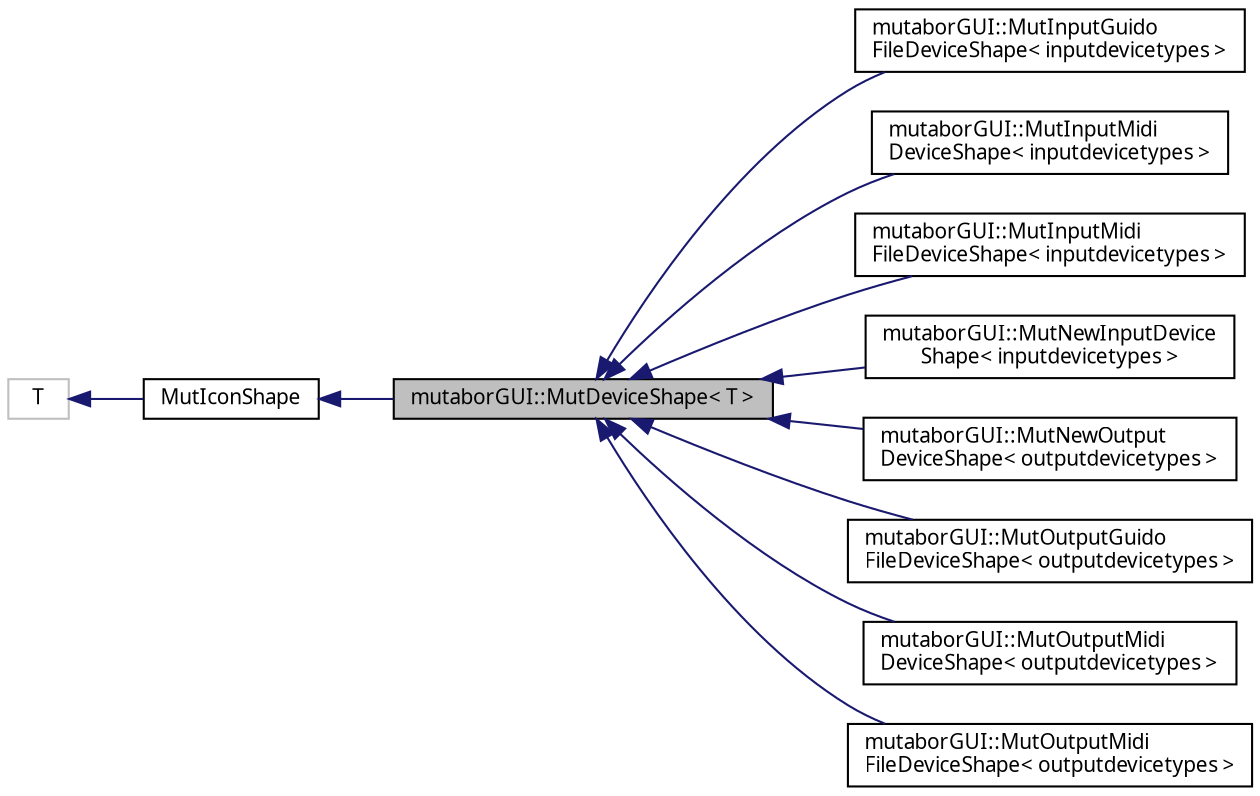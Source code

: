 digraph "mutaborGUI::MutDeviceShape&lt; T &gt;"
{
  edge [fontname="Sans",fontsize="10",labelfontname="Sans",labelfontsize="10"];
  node [fontname="Sans",fontsize="10",shape=record];
  rankdir="LR";
  Node0 [label="mutaborGUI::MutDeviceShape\< T \>",height=0.2,width=0.4,color="black", fillcolor="grey75", style="filled", fontcolor="black"];
  Node1 -> Node0 [dir="back",color="midnightblue",fontsize="10",style="solid",fontname="Sans"];
  Node1 [label="MutIconShape",height=0.2,width=0.4,color="black", fillcolor="white", style="filled",URL="$d5/d12/classMutIconShapeClass.html",tooltip="An icon control with static text. "];
  Node2 -> Node1 [dir="back",color="midnightblue",fontsize="10",style="solid",fontname="Sans"];
  Node2 [label="T",height=0.2,width=0.4,color="grey75", fillcolor="white", style="filled"];
  Node0 -> Node3 [dir="back",color="midnightblue",fontsize="10",style="solid",fontname="Sans"];
  Node3 [label="mutaborGUI::MutInputGuido\lFileDeviceShape\< inputdevicetypes \>",height=0.2,width=0.4,color="black", fillcolor="white", style="filled",URL="$d8/d32/classmutaborGUI_1_1MutInputGuidoFileDeviceShape.html"];
  Node0 -> Node4 [dir="back",color="midnightblue",fontsize="10",style="solid",fontname="Sans"];
  Node4 [label="mutaborGUI::MutInputMidi\lDeviceShape\< inputdevicetypes \>",height=0.2,width=0.4,color="black", fillcolor="white", style="filled",URL="$dd/db6/classmutaborGUI_1_1MutInputMidiDeviceShape.html"];
  Node0 -> Node5 [dir="back",color="midnightblue",fontsize="10",style="solid",fontname="Sans"];
  Node5 [label="mutaborGUI::MutInputMidi\lFileDeviceShape\< inputdevicetypes \>",height=0.2,width=0.4,color="black", fillcolor="white", style="filled",URL="$d2/dc2/classmutaborGUI_1_1MutInputMidiFileDeviceShape.html"];
  Node0 -> Node6 [dir="back",color="midnightblue",fontsize="10",style="solid",fontname="Sans"];
  Node6 [label="mutaborGUI::MutNewInputDevice\lShape\< inputdevicetypes \>",height=0.2,width=0.4,color="black", fillcolor="white", style="filled",URL="$d5/d81/classmutaborGUI_1_1MutNewInputDeviceShape.html"];
  Node0 -> Node7 [dir="back",color="midnightblue",fontsize="10",style="solid",fontname="Sans"];
  Node7 [label="mutaborGUI::MutNewOutput\lDeviceShape\< outputdevicetypes \>",height=0.2,width=0.4,color="black", fillcolor="white", style="filled",URL="$d0/daf/classmutaborGUI_1_1MutNewOutputDeviceShape.html"];
  Node0 -> Node8 [dir="back",color="midnightblue",fontsize="10",style="solid",fontname="Sans"];
  Node8 [label="mutaborGUI::MutOutputGuido\lFileDeviceShape\< outputdevicetypes \>",height=0.2,width=0.4,color="black", fillcolor="white", style="filled",URL="$d4/d4a/classmutaborGUI_1_1MutOutputGuidoFileDeviceShape.html"];
  Node0 -> Node9 [dir="back",color="midnightblue",fontsize="10",style="solid",fontname="Sans"];
  Node9 [label="mutaborGUI::MutOutputMidi\lDeviceShape\< outputdevicetypes \>",height=0.2,width=0.4,color="black", fillcolor="white", style="filled",URL="$d9/def/classmutaborGUI_1_1MutOutputMidiDeviceShape.html"];
  Node0 -> Node10 [dir="back",color="midnightblue",fontsize="10",style="solid",fontname="Sans"];
  Node10 [label="mutaborGUI::MutOutputMidi\lFileDeviceShape\< outputdevicetypes \>",height=0.2,width=0.4,color="black", fillcolor="white", style="filled",URL="$d0/d4c/classmutaborGUI_1_1MutOutputMidiFileDeviceShape.html"];
}
